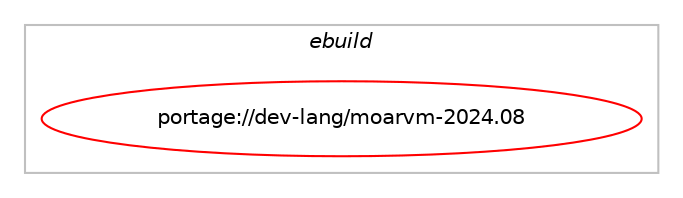 digraph prolog {

# *************
# Graph options
# *************

newrank=true;
concentrate=true;
compound=true;
graph [rankdir=LR,fontname=Helvetica,fontsize=10,ranksep=1.5];#, ranksep=2.5, nodesep=0.2];
edge  [arrowhead=vee];
node  [fontname=Helvetica,fontsize=10];

# **********
# The ebuild
# **********

subgraph cluster_leftcol {
color=gray;
label=<<i>ebuild</i>>;
id [label="portage://dev-lang/moarvm-2024.08", color=red, width=4, href="../dev-lang/moarvm-2024.08.svg"];
}

# ****************
# The dependencies
# ****************

subgraph cluster_midcol {
color=gray;
label=<<i>dependencies</i>>;
subgraph cluster_compile {
fillcolor="#eeeeee";
style=filled;
label=<<i>compile</i>>;
# *** BEGIN UNKNOWN DEPENDENCY TYPE (TODO) ***
# id -> equal(use_conditional_group(positive,clang,portage://dev-lang/moarvm-2024.08,[package_dependency(portage://dev-lang/moarvm-2024.08,install,no,sys-devel,clang,greaterequal,[3.1,,,3.1],[],[])]))
# *** END UNKNOWN DEPENDENCY TYPE (TODO) ***

# *** BEGIN UNKNOWN DEPENDENCY TYPE (TODO) ***
# id -> equal(package_dependency(portage://dev-lang/moarvm-2024.08,install,no,dev-lang,perl,none,[,,],[],[]))
# *** END UNKNOWN DEPENDENCY TYPE (TODO) ***

# *** BEGIN UNKNOWN DEPENDENCY TYPE (TODO) ***
# id -> equal(package_dependency(portage://dev-lang/moarvm-2024.08,install,no,dev-libs,libatomic_ops,none,[,,],[],[]))
# *** END UNKNOWN DEPENDENCY TYPE (TODO) ***

# *** BEGIN UNKNOWN DEPENDENCY TYPE (TODO) ***
# id -> equal(package_dependency(portage://dev-lang/moarvm-2024.08,install,no,dev-libs,libffi,none,[,,],any_same_slot,[]))
# *** END UNKNOWN DEPENDENCY TYPE (TODO) ***

# *** BEGIN UNKNOWN DEPENDENCY TYPE (TODO) ***
# id -> equal(package_dependency(portage://dev-lang/moarvm-2024.08,install,no,dev-libs,libuv,greaterequal,[1.26,,,1.26],any_same_slot,[]))
# *** END UNKNOWN DEPENDENCY TYPE (TODO) ***

# *** BEGIN UNKNOWN DEPENDENCY TYPE (TODO) ***
# id -> equal(package_dependency(portage://dev-lang/moarvm-2024.08,install,no,dev-libs,mimalloc,none,[,,],[],[]))
# *** END UNKNOWN DEPENDENCY TYPE (TODO) ***

}
subgraph cluster_compileandrun {
fillcolor="#eeeeee";
style=filled;
label=<<i>compile and run</i>>;
}
subgraph cluster_run {
fillcolor="#eeeeee";
style=filled;
label=<<i>run</i>>;
# *** BEGIN UNKNOWN DEPENDENCY TYPE (TODO) ***
# id -> equal(package_dependency(portage://dev-lang/moarvm-2024.08,run,no,dev-libs,libatomic_ops,none,[,,],[],[]))
# *** END UNKNOWN DEPENDENCY TYPE (TODO) ***

# *** BEGIN UNKNOWN DEPENDENCY TYPE (TODO) ***
# id -> equal(package_dependency(portage://dev-lang/moarvm-2024.08,run,no,dev-libs,libffi,none,[,,],any_same_slot,[]))
# *** END UNKNOWN DEPENDENCY TYPE (TODO) ***

# *** BEGIN UNKNOWN DEPENDENCY TYPE (TODO) ***
# id -> equal(package_dependency(portage://dev-lang/moarvm-2024.08,run,no,dev-libs,libuv,greaterequal,[1.26,,,1.26],any_same_slot,[]))
# *** END UNKNOWN DEPENDENCY TYPE (TODO) ***

# *** BEGIN UNKNOWN DEPENDENCY TYPE (TODO) ***
# id -> equal(package_dependency(portage://dev-lang/moarvm-2024.08,run,no,dev-libs,mimalloc,none,[,,],[],[]))
# *** END UNKNOWN DEPENDENCY TYPE (TODO) ***

}
}

# **************
# The candidates
# **************

subgraph cluster_choices {
rank=same;
color=gray;
label=<<i>candidates</i>>;

}

}
